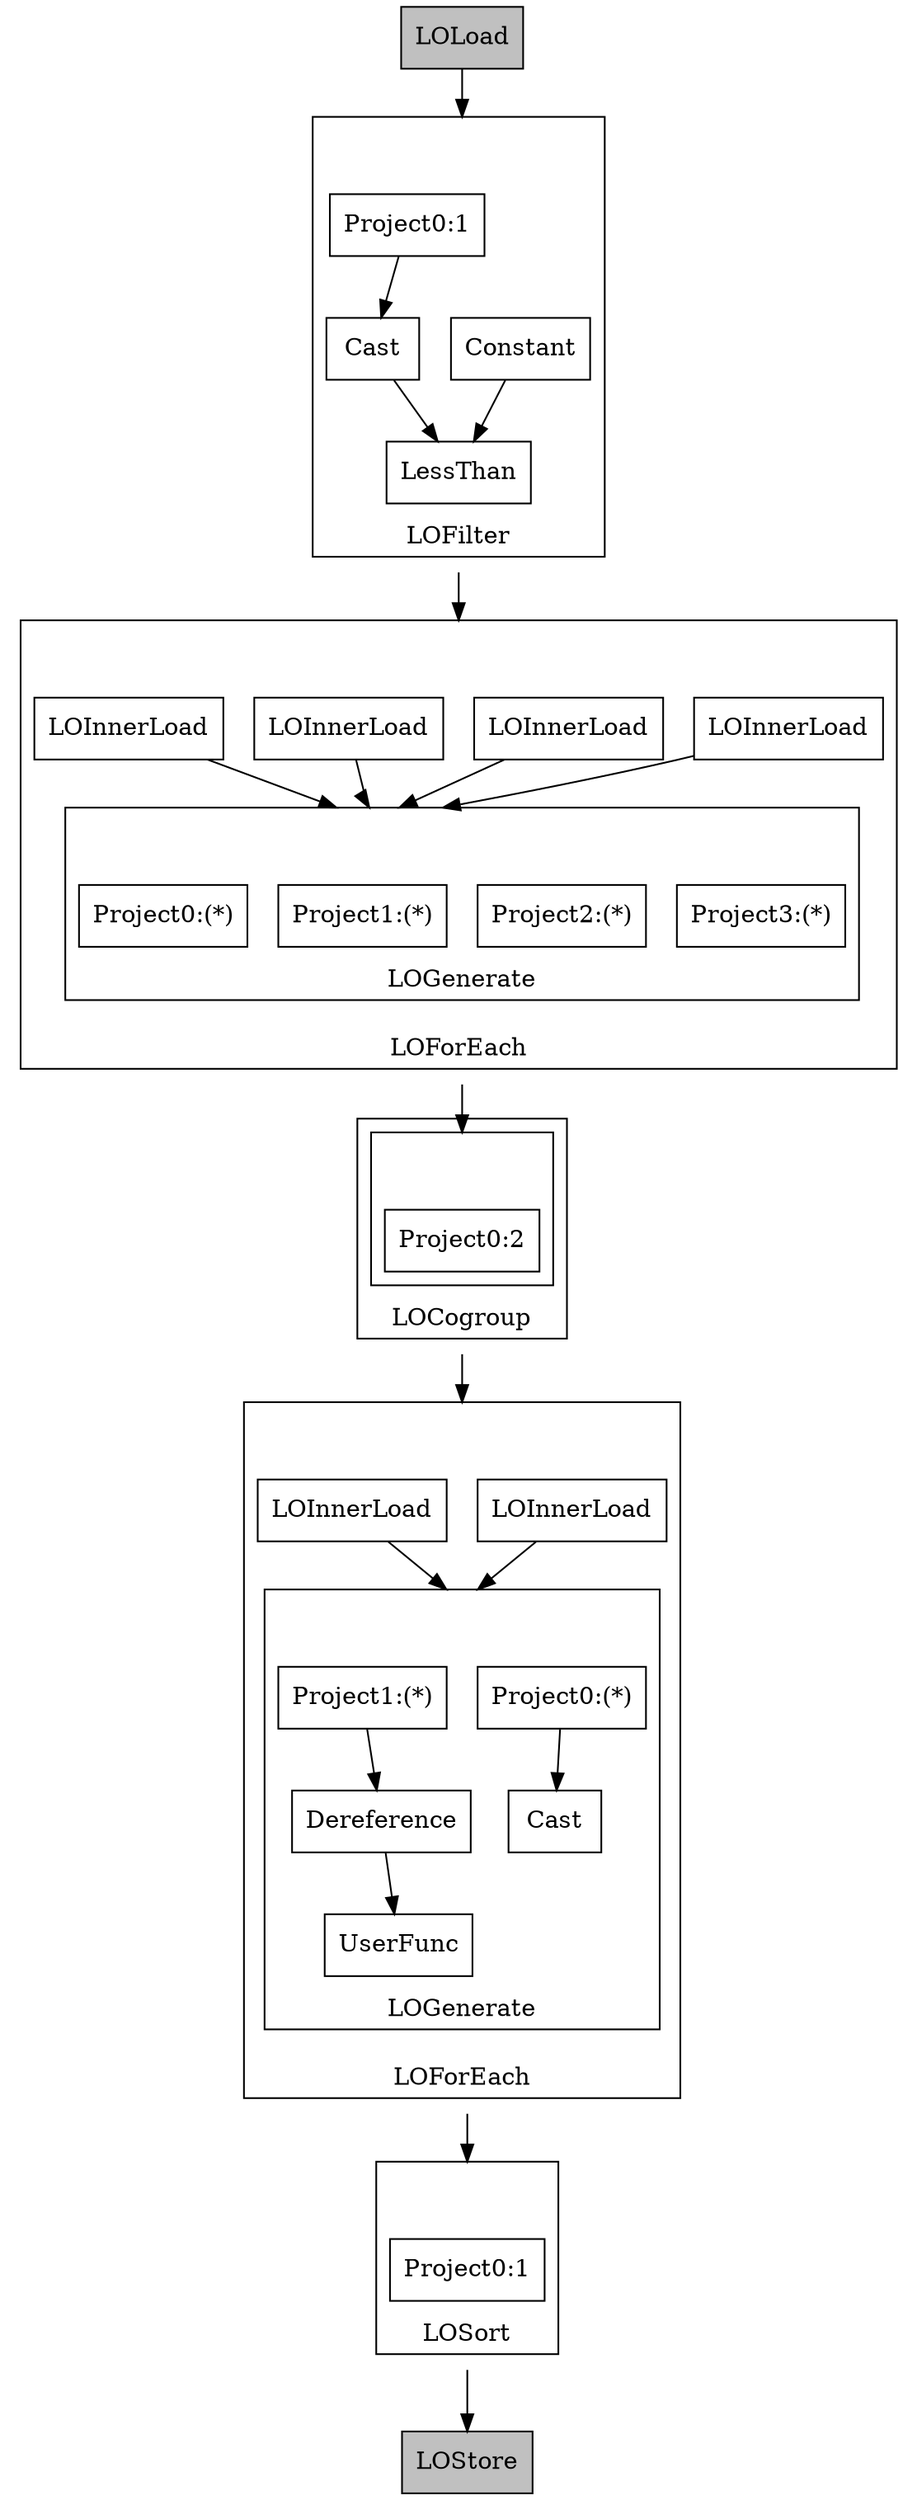 #-----------------------------------------------
# New Logical Plan:
#-----------------------------------------------
digraph plan {
compound=true;
node [shape=rect];
s26567569_in [label="", style=invis, height=0, width=0];
s26567569_out [label="", style=invis, height=0, width=0];
subgraph cluster_26567569 {
label="LOSort"labelloc=b;
12318634 [label="Project0:1"];
s26567569_in -> 12318634 [style=invis];
};
12318634 -> s26567569_out [style=invis];
s7897563_in [label="", style=invis, height=0, width=0];
s7897563_out [label="", style=invis, height=0, width=0];
subgraph cluster_7897563 {
label="LOForEach"labelloc=b;
10714218 [label="LOInnerLoad"];
20783574 [label="LOInnerLoad"];
s30276889_in [label="", style=invis, height=0, width=0];
s30276889_out [label="", style=invis, height=0, width=0];
subgraph cluster_30276889 {
label="LOGenerate"labelloc=b;
12984448 [label="Project0:(*)"];
25150543 [label="Cast"];
12984448 -> 25150543
s30276889_in -> 12984448 [style=invis];
20002533 [label="Project1:(*)"];
732260 [label="Dereference"];
26179329 [label="UserFunc"];
20002533 -> 732260
732260 -> 26179329
s30276889_in -> 20002533 [style=invis];
};
25150543 -> s30276889_out [style=invis];
26179329 -> s30276889_out [style=invis];
10714218 -> s30276889_in [lhead=cluster_30276889]
20783574 -> s30276889_in [lhead=cluster_30276889]
s7897563_in -> 10714218 [style=invis];
s7897563_in -> 20783574 [style=invis];
};
s30276889_out -> s7897563_out [style=invis];
s18554240_out [label="", style=invis, height=0, width=0];
subgraph cluster_18554240 {
label="LOCogroup"labelloc=b;
subgraph cluster_18554240_26867942 {
label="";
s18554240_26867942_in [label="", style=invis, height=0, width=0];
19783652 [label="Project0:2"];
s18554240_26867942_in -> 19783652 [style=invis];
};
};
19783652 -> s18554240_out [style=invis];
s5875509_in [label="", style=invis, height=0, width=0];
s5875509_out [label="", style=invis, height=0, width=0];
subgraph cluster_5875509 {
label="LOFilter"labelloc=b;
27967613 [label="Project0:1"];
253899 [label="Constant"];
21192393 [label="LessThan"];
7713774 [label="Cast"];
7713774 -> 21192393
253899 -> 21192393
27967613 -> 7713774
s5875509_in -> 27967613 [style=invis];
s5875509_in -> 253899 [style=invis];
};
21192393 -> s5875509_out [style=invis];
32545329 [label="LOLoad", style="filled", fillcolor="gray"];
17330894 [label="LOStore", style="filled", fillcolor="gray"];
s26867942_in [label="", style=invis, height=0, width=0];
s26867942_out [label="", style=invis, height=0, width=0];
subgraph cluster_26867942 {
label="LOForEach"labelloc=b;
s27525999_in [label="", style=invis, height=0, width=0];
s27525999_out [label="", style=invis, height=0, width=0];
subgraph cluster_27525999 {
label="LOGenerate"labelloc=b;
11705501 [label="Project0:(*)"];
s27525999_in -> 11705501 [style=invis];
4729773 [label="Project1:(*)"];
s27525999_in -> 4729773 [style=invis];
2861196 [label="Project2:(*)"];
s27525999_in -> 2861196 [style=invis];
4629854 [label="Project3:(*)"];
s27525999_in -> 4629854 [style=invis];
};
11705501 -> s27525999_out [style=invis];
4729773 -> s27525999_out [style=invis];
2861196 -> s27525999_out [style=invis];
4629854 -> s27525999_out [style=invis];
14518777 [label="LOInnerLoad"];
9263789 [label="LOInnerLoad"];
3945981 [label="LOInnerLoad"];
16555307 [label="LOInnerLoad"];
14518777 -> s27525999_in [lhead=cluster_27525999]
9263789 -> s27525999_in [lhead=cluster_27525999]
3945981 -> s27525999_in [lhead=cluster_27525999]
16555307 -> s27525999_in [lhead=cluster_27525999]
s26867942_in -> 14518777 [style=invis];
s26867942_in -> 9263789 [style=invis];
s26867942_in -> 3945981 [style=invis];
s26867942_in -> 16555307 [style=invis];
};
s27525999_out -> s26867942_out [style=invis];
s26567569_out -> 17330894
s7897563_out -> s26567569_in [lhead=cluster_26567569]
s18554240_out -> s7897563_in [lhead=cluster_7897563]
s5875509_out -> s26867942_in [lhead=cluster_26867942]
32545329 -> s5875509_in [lhead=cluster_5875509]
s26867942_out -> s18554240_26867942_in [lhead=cluster_18554240_26867942]
}

